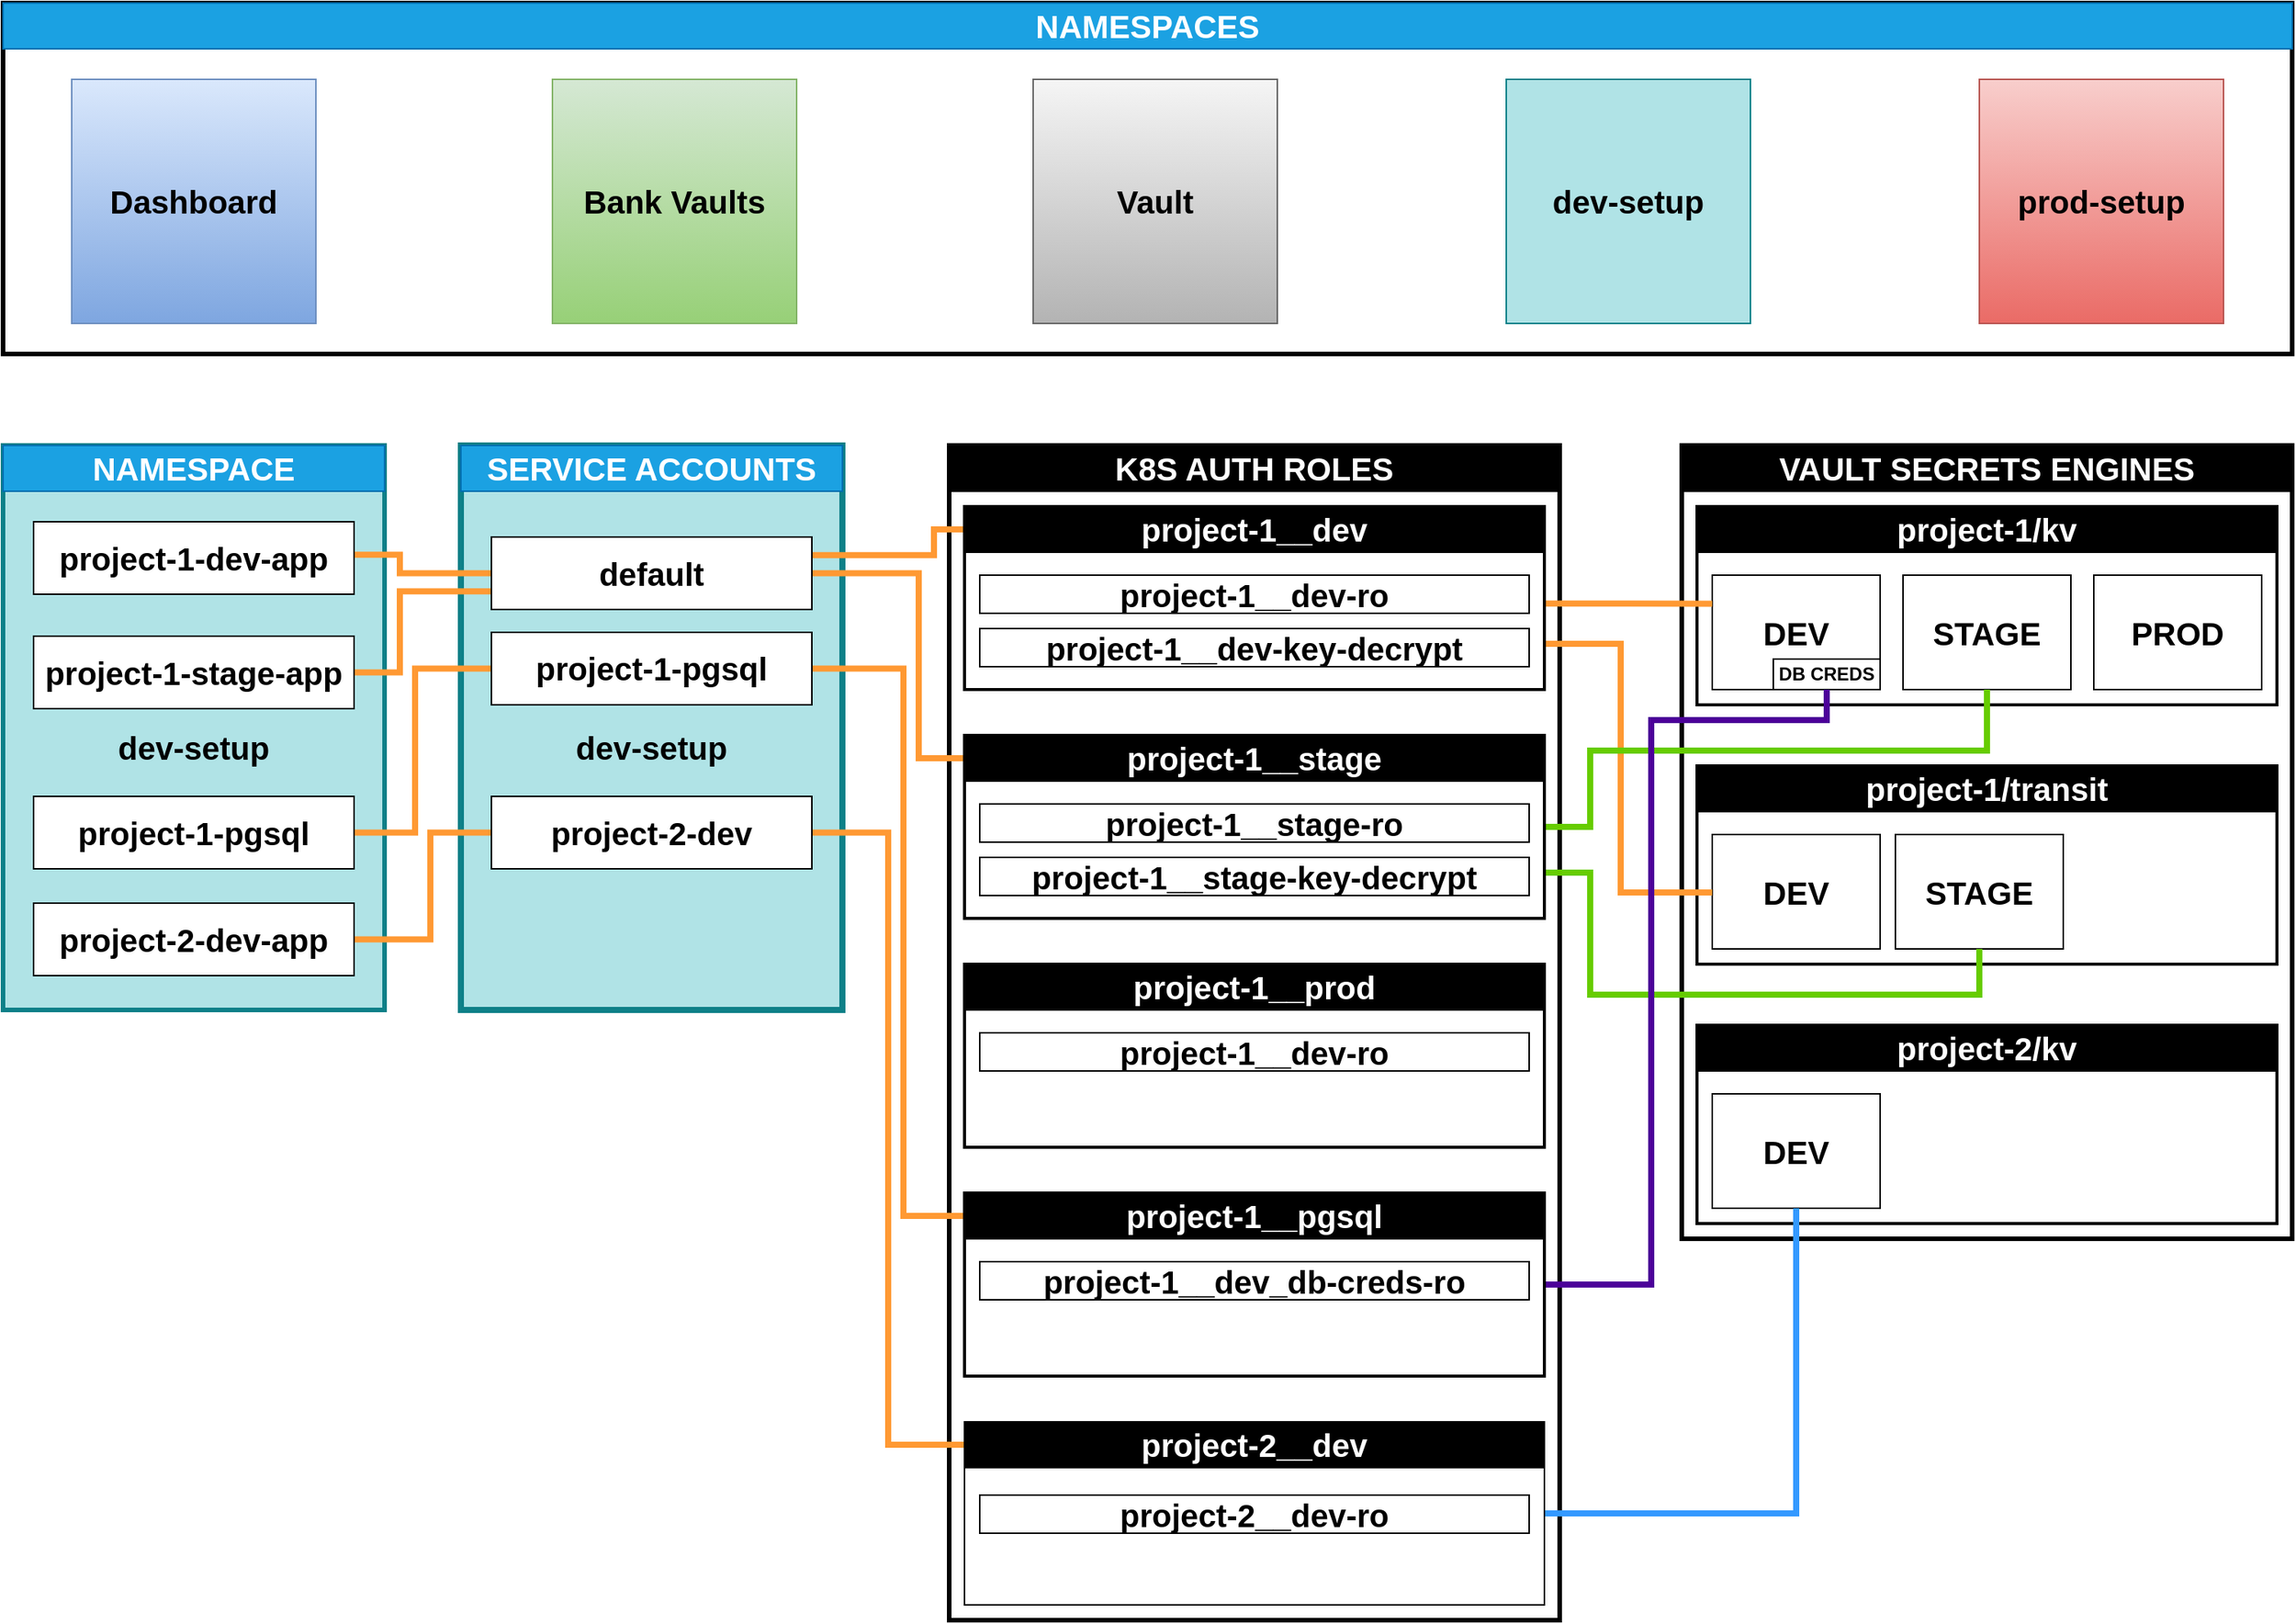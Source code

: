 <mxfile version="14.6.13" type="device"><diagram id="BAF_-7gqzAUOzykMEZvE" name="Page-1"><mxGraphModel dx="2881" dy="2266" grid="1" gridSize="10" guides="1" tooltips="1" connect="1" arrows="1" fold="1" page="1" pageScale="1" pageWidth="850" pageHeight="1100" math="0" shadow="0"><root><mxCell id="0"/><mxCell id="1" parent="0"/><mxCell id="eI4nsN-iS0UbOhHZ_C9s-115" value="&lt;b&gt;&lt;br&gt;dev-setup&lt;/b&gt;" style="rounded=0;whiteSpace=wrap;html=1;fontSize=21;strokeWidth=4;fillColor=#b0e3e6;strokeColor=#0e8088;" vertex="1" parent="1"><mxGeometry x="120" y="280" width="250" height="370" as="geometry"/></mxCell><mxCell id="eI4nsN-iS0UbOhHZ_C9s-113" value="&lt;b&gt;&lt;br&gt;dev-setup&lt;/b&gt;" style="rounded=0;whiteSpace=wrap;html=1;fontSize=21;strokeWidth=3;fillColor=#b0e3e6;strokeColor=#0e8088;" vertex="1" parent="1"><mxGeometry x="-180" y="280" width="250" height="370" as="geometry"/></mxCell><mxCell id="eI4nsN-iS0UbOhHZ_C9s-38" value="" style="rounded=0;whiteSpace=wrap;html=1;strokeWidth=3;" vertex="1" parent="1"><mxGeometry x="-180" y="-10" width="1500" height="230" as="geometry"/></mxCell><mxCell id="eI4nsN-iS0UbOhHZ_C9s-2" value="Bank Vaults" style="whiteSpace=wrap;html=1;aspect=fixed;fontStyle=1;fontSize=21;gradientColor=#97d077;fillColor=#d5e8d4;strokeColor=#82b366;" vertex="1" parent="1"><mxGeometry x="180" y="40" width="160" height="160" as="geometry"/></mxCell><mxCell id="eI4nsN-iS0UbOhHZ_C9s-3" value="Vault" style="whiteSpace=wrap;html=1;aspect=fixed;fontStyle=1;fontSize=21;gradientColor=#b3b3b3;fillColor=#f5f5f5;strokeColor=#666666;" vertex="1" parent="1"><mxGeometry x="495" y="40" width="160" height="160" as="geometry"/></mxCell><mxCell id="eI4nsN-iS0UbOhHZ_C9s-4" value="dev-setup" style="whiteSpace=wrap;html=1;aspect=fixed;fontStyle=1;fontSize=21;fillColor=#b0e3e6;strokeColor=#0e8088;" vertex="1" parent="1"><mxGeometry x="805" y="40" width="160" height="160" as="geometry"/></mxCell><mxCell id="eI4nsN-iS0UbOhHZ_C9s-5" value="prod-setup" style="whiteSpace=wrap;html=1;aspect=fixed;fontStyle=1;fontSize=21;gradientColor=#ea6b66;fillColor=#f8cecc;strokeColor=#b85450;" vertex="1" parent="1"><mxGeometry x="1115" y="40" width="160" height="160" as="geometry"/></mxCell><mxCell id="eI4nsN-iS0UbOhHZ_C9s-20" value="Dashboard" style="whiteSpace=wrap;html=1;aspect=fixed;fontStyle=1;fontSize=21;gradientColor=#7ea6e0;fillColor=#dae8fc;strokeColor=#6c8ebf;" vertex="1" parent="1"><mxGeometry x="-135" y="40" width="160" height="160" as="geometry"/></mxCell><mxCell id="eI4nsN-iS0UbOhHZ_C9s-24" value="SERVICE ACCOUNTS" style="rounded=0;whiteSpace=wrap;html=1;fontStyle=1;fontSize=21;fillColor=#1ba1e2;fontColor=#ffffff;strokeColor=#006EAF;" vertex="1" parent="1"><mxGeometry x="120" y="280" width="250" height="30" as="geometry"/></mxCell><mxCell id="eI4nsN-iS0UbOhHZ_C9s-39" value="NAMESPACES" style="rounded=0;whiteSpace=wrap;html=1;fontStyle=1;fontSize=21;fontColor=#ffffff;fillColor=#1ba1e2;strokeColor=#006EAF;" vertex="1" parent="1"><mxGeometry x="-180" y="-10" width="1500" height="30" as="geometry"/></mxCell><mxCell id="eI4nsN-iS0UbOhHZ_C9s-40" value="" style="rounded=0;whiteSpace=wrap;html=1;strokeWidth=3;" vertex="1" parent="1"><mxGeometry x="920" y="280" width="400" height="520" as="geometry"/></mxCell><mxCell id="eI4nsN-iS0UbOhHZ_C9s-41" value="VAULT SECRETS ENGINES" style="rounded=0;whiteSpace=wrap;html=1;fillColor=#000000;fontColor=#FFFFFF;fontStyle=1;fontSize=21;" vertex="1" parent="1"><mxGeometry x="920" y="280" width="400" height="30" as="geometry"/></mxCell><mxCell id="eI4nsN-iS0UbOhHZ_C9s-42" value="" style="rounded=0;whiteSpace=wrap;html=1;strokeWidth=2;" vertex="1" parent="1"><mxGeometry x="930" y="320" width="380" height="130" as="geometry"/></mxCell><mxCell id="eI4nsN-iS0UbOhHZ_C9s-43" value="project-1/kv" style="rounded=0;whiteSpace=wrap;html=1;fontStyle=1;fontSize=21;fontColor=#FFFFFF;fillColor=#000000;" vertex="1" parent="1"><mxGeometry x="930" y="320" width="380" height="30" as="geometry"/></mxCell><mxCell id="eI4nsN-iS0UbOhHZ_C9s-44" value="DEV" style="rounded=0;whiteSpace=wrap;html=1;fontStyle=1;fontSize=21;" vertex="1" parent="1"><mxGeometry x="940" y="365" width="110" height="75" as="geometry"/></mxCell><mxCell id="eI4nsN-iS0UbOhHZ_C9s-45" value="STAGE" style="rounded=0;whiteSpace=wrap;html=1;fontStyle=1;fontSize=21;" vertex="1" parent="1"><mxGeometry x="1065" y="365" width="110" height="75" as="geometry"/></mxCell><mxCell id="eI4nsN-iS0UbOhHZ_C9s-46" value="PROD" style="rounded=0;whiteSpace=wrap;html=1;fontStyle=1;fontSize=21;" vertex="1" parent="1"><mxGeometry x="1190" y="365" width="110" height="75" as="geometry"/></mxCell><mxCell id="eI4nsN-iS0UbOhHZ_C9s-47" value="" style="rounded=0;whiteSpace=wrap;html=1;strokeWidth=2;" vertex="1" parent="1"><mxGeometry x="930" y="660" width="380" height="130" as="geometry"/></mxCell><mxCell id="eI4nsN-iS0UbOhHZ_C9s-48" value="project-2/kv" style="rounded=0;whiteSpace=wrap;html=1;fillColor=#000000;fontStyle=1;fontSize=21;fontColor=#FFFFFF;" vertex="1" parent="1"><mxGeometry x="930" y="660" width="380" height="30" as="geometry"/></mxCell><mxCell id="eI4nsN-iS0UbOhHZ_C9s-49" value="DEV" style="rounded=0;whiteSpace=wrap;html=1;fontStyle=1;fontSize=21;" vertex="1" parent="1"><mxGeometry x="940" y="705" width="110" height="75" as="geometry"/></mxCell><mxCell id="eI4nsN-iS0UbOhHZ_C9s-59" value="" style="rounded=0;whiteSpace=wrap;html=1;strokeWidth=2;" vertex="1" parent="1"><mxGeometry x="930" y="490" width="380" height="130" as="geometry"/></mxCell><mxCell id="eI4nsN-iS0UbOhHZ_C9s-60" value="project-1/transit" style="rounded=0;whiteSpace=wrap;html=1;fontStyle=1;fillColor=#000000;fontColor=#FFFFFF;fontSize=21;" vertex="1" parent="1"><mxGeometry x="930" y="490" width="380" height="30" as="geometry"/></mxCell><mxCell id="eI4nsN-iS0UbOhHZ_C9s-61" value="DEV" style="rounded=0;whiteSpace=wrap;html=1;fontStyle=1;fontSize=21;" vertex="1" parent="1"><mxGeometry x="940" y="535" width="110" height="75" as="geometry"/></mxCell><mxCell id="eI4nsN-iS0UbOhHZ_C9s-62" value="STAGE" style="rounded=0;whiteSpace=wrap;html=1;fontStyle=1;fontSize=21;" vertex="1" parent="1"><mxGeometry x="1060" y="535" width="110" height="75" as="geometry"/></mxCell><mxCell id="eI4nsN-iS0UbOhHZ_C9s-68" value="DB CREDS" style="rounded=0;whiteSpace=wrap;html=1;fontStyle=1" vertex="1" parent="1"><mxGeometry x="980" y="420" width="70" height="20" as="geometry"/></mxCell><mxCell id="eI4nsN-iS0UbOhHZ_C9s-74" value="NAMESPACE" style="rounded=0;whiteSpace=wrap;html=1;fontSize=21;fontColor=#ffffff;fillColor=#1ba1e2;strokeColor=#006EAF;fontStyle=1" vertex="1" parent="1"><mxGeometry x="-180" y="280" width="250" height="30" as="geometry"/></mxCell><mxCell id="eI4nsN-iS0UbOhHZ_C9s-75" value="" style="rounded=0;whiteSpace=wrap;html=1;strokeWidth=3;" vertex="1" parent="1"><mxGeometry x="440" y="280" width="400" height="770" as="geometry"/></mxCell><mxCell id="eI4nsN-iS0UbOhHZ_C9s-76" value="K8S AUTH ROLES" style="rounded=0;whiteSpace=wrap;html=1;fillColor=#000000;fontColor=#FFFFFF;fontStyle=1;fontSize=21;" vertex="1" parent="1"><mxGeometry x="440" y="280" width="400" height="30" as="geometry"/></mxCell><mxCell id="eI4nsN-iS0UbOhHZ_C9s-129" style="edgeStyle=orthogonalEdgeStyle;rounded=0;orthogonalLoop=1;jettySize=auto;html=1;exitX=0;exitY=0.5;exitDx=0;exitDy=0;entryX=1;entryY=0.25;entryDx=0;entryDy=0;fontSize=21;fontColor=#FFFFFF;endArrow=none;endFill=0;strokeWidth=4;strokeColor=#FF9933;" edge="1" parent="1" source="eI4nsN-iS0UbOhHZ_C9s-78" target="eI4nsN-iS0UbOhHZ_C9s-117"><mxGeometry relative="1" as="geometry"><Array as="points"><mxPoint x="430" y="335"/><mxPoint x="430" y="352"/></Array></mxGeometry></mxCell><mxCell id="eI4nsN-iS0UbOhHZ_C9s-137" style="edgeStyle=orthogonalEdgeStyle;rounded=0;orthogonalLoop=1;jettySize=auto;html=1;exitX=0.999;exitY=0.53;exitDx=0;exitDy=0;entryX=0;entryY=0.25;entryDx=0;entryDy=0;fontSize=21;fontColor=#FFFFFF;endArrow=none;endFill=0;strokeColor=#FF9933;strokeWidth=4;exitPerimeter=0;" edge="1" parent="1" source="eI4nsN-iS0UbOhHZ_C9s-77" target="eI4nsN-iS0UbOhHZ_C9s-44"><mxGeometry relative="1" as="geometry"/></mxCell><mxCell id="eI4nsN-iS0UbOhHZ_C9s-138" style="edgeStyle=orthogonalEdgeStyle;rounded=0;orthogonalLoop=1;jettySize=auto;html=1;exitX=1;exitY=0.75;exitDx=0;exitDy=0;entryX=0;entryY=0.5;entryDx=0;entryDy=0;fontSize=21;fontColor=#FFFFFF;endArrow=none;endFill=0;strokeColor=#FF9933;strokeWidth=4;" edge="1" parent="1" source="eI4nsN-iS0UbOhHZ_C9s-77" target="eI4nsN-iS0UbOhHZ_C9s-61"><mxGeometry relative="1" as="geometry"><Array as="points"><mxPoint x="880" y="410"/><mxPoint x="880" y="573"/><mxPoint x="940" y="573"/></Array></mxGeometry></mxCell><mxCell id="eI4nsN-iS0UbOhHZ_C9s-77" value="" style="rounded=0;whiteSpace=wrap;html=1;strokeWidth=2;" vertex="1" parent="1"><mxGeometry x="450" y="320" width="380" height="120" as="geometry"/></mxCell><mxCell id="eI4nsN-iS0UbOhHZ_C9s-78" value="project-1__dev" style="rounded=0;whiteSpace=wrap;html=1;fontStyle=1;fontSize=21;fontColor=#FFFFFF;fillColor=#000000;" vertex="1" parent="1"><mxGeometry x="450" y="320" width="380" height="30" as="geometry"/></mxCell><mxCell id="eI4nsN-iS0UbOhHZ_C9s-79" value="&lt;span class=&quot;pl-s&quot;&gt;&lt;span class=&quot;pl-pds&quot;&gt;&lt;/span&gt;project-1__dev-ro&lt;/span&gt;" style="rounded=0;whiteSpace=wrap;html=1;fontStyle=1;fontSize=21;" vertex="1" parent="1"><mxGeometry x="460" y="365" width="360" height="25" as="geometry"/></mxCell><mxCell id="eI4nsN-iS0UbOhHZ_C9s-82" value="" style="rounded=0;whiteSpace=wrap;html=1;strokeWidth=2;" vertex="1" parent="1"><mxGeometry x="450" y="620" width="380" height="120" as="geometry"/></mxCell><mxCell id="eI4nsN-iS0UbOhHZ_C9s-83" value="project-1__prod" style="rounded=0;whiteSpace=wrap;html=1;fillColor=#000000;fontStyle=1;fontSize=21;fontColor=#FFFFFF;" vertex="1" parent="1"><mxGeometry x="450" y="620" width="380" height="30" as="geometry"/></mxCell><mxCell id="eI4nsN-iS0UbOhHZ_C9s-130" style="edgeStyle=orthogonalEdgeStyle;rounded=0;orthogonalLoop=1;jettySize=auto;html=1;exitX=0;exitY=0.5;exitDx=0;exitDy=0;entryX=1;entryY=0.5;entryDx=0;entryDy=0;fontSize=21;fontColor=#FFFFFF;endArrow=none;endFill=0;strokeWidth=4;strokeColor=#FF9933;" edge="1" parent="1" source="eI4nsN-iS0UbOhHZ_C9s-86" target="eI4nsN-iS0UbOhHZ_C9s-117"><mxGeometry relative="1" as="geometry"><Array as="points"><mxPoint x="420" y="485"/><mxPoint x="420" y="364"/></Array></mxGeometry></mxCell><mxCell id="eI4nsN-iS0UbOhHZ_C9s-134" style="edgeStyle=orthogonalEdgeStyle;rounded=0;orthogonalLoop=1;jettySize=auto;html=1;exitX=1;exitY=0.5;exitDx=0;exitDy=0;entryX=0.5;entryY=1;entryDx=0;entryDy=0;fontSize=21;fontColor=#FFFFFF;endArrow=none;endFill=0;strokeWidth=4;strokeColor=#66CC00;" edge="1" parent="1" source="eI4nsN-iS0UbOhHZ_C9s-85" target="eI4nsN-iS0UbOhHZ_C9s-45"><mxGeometry relative="1" as="geometry"><Array as="points"><mxPoint x="860" y="530"/><mxPoint x="860" y="480"/><mxPoint x="1120" y="480"/></Array></mxGeometry></mxCell><mxCell id="eI4nsN-iS0UbOhHZ_C9s-139" style="edgeStyle=orthogonalEdgeStyle;rounded=0;orthogonalLoop=1;jettySize=auto;html=1;exitX=1;exitY=0.75;exitDx=0;exitDy=0;entryX=0.5;entryY=1;entryDx=0;entryDy=0;fontSize=21;fontColor=#FFFFFF;endArrow=none;endFill=0;strokeWidth=4;strokeColor=#66CC00;" edge="1" parent="1" source="eI4nsN-iS0UbOhHZ_C9s-85" target="eI4nsN-iS0UbOhHZ_C9s-62"><mxGeometry relative="1" as="geometry"><Array as="points"><mxPoint x="860" y="560"/><mxPoint x="860" y="640"/><mxPoint x="1115" y="640"/></Array></mxGeometry></mxCell><mxCell id="eI4nsN-iS0UbOhHZ_C9s-85" value="" style="rounded=0;whiteSpace=wrap;html=1;strokeWidth=2;" vertex="1" parent="1"><mxGeometry x="450" y="470" width="380" height="120" as="geometry"/></mxCell><mxCell id="eI4nsN-iS0UbOhHZ_C9s-86" value="project-1__stage" style="rounded=0;whiteSpace=wrap;html=1;fontStyle=1;fillColor=#000000;fontColor=#FFFFFF;fontSize=21;" vertex="1" parent="1"><mxGeometry x="450" y="470" width="380" height="30" as="geometry"/></mxCell><mxCell id="eI4nsN-iS0UbOhHZ_C9s-131" style="edgeStyle=orthogonalEdgeStyle;rounded=0;orthogonalLoop=1;jettySize=auto;html=1;exitX=0;exitY=0.5;exitDx=0;exitDy=0;entryX=1;entryY=0.5;entryDx=0;entryDy=0;fontSize=21;fontColor=#FFFFFF;endArrow=none;endFill=0;strokeWidth=4;strokeColor=#FF9933;" edge="1" parent="1" source="eI4nsN-iS0UbOhHZ_C9s-91" target="eI4nsN-iS0UbOhHZ_C9s-116"><mxGeometry relative="1" as="geometry"><Array as="points"><mxPoint x="410" y="785"/><mxPoint x="410" y="426"/></Array></mxGeometry></mxCell><mxCell id="eI4nsN-iS0UbOhHZ_C9s-135" style="edgeStyle=orthogonalEdgeStyle;rounded=0;orthogonalLoop=1;jettySize=auto;html=1;exitX=1;exitY=0.5;exitDx=0;exitDy=0;entryX=0.5;entryY=1;entryDx=0;entryDy=0;fontSize=21;fontColor=#FFFFFF;endArrow=none;endFill=0;strokeWidth=4;strokeColor=#4C0099;" edge="1" parent="1" source="eI4nsN-iS0UbOhHZ_C9s-90" target="eI4nsN-iS0UbOhHZ_C9s-68"><mxGeometry relative="1" as="geometry"><Array as="points"><mxPoint x="900" y="830"/><mxPoint x="900" y="460"/><mxPoint x="1015" y="460"/></Array></mxGeometry></mxCell><mxCell id="eI4nsN-iS0UbOhHZ_C9s-90" value="" style="rounded=0;whiteSpace=wrap;html=1;strokeWidth=2;" vertex="1" parent="1"><mxGeometry x="450" y="770" width="380" height="120" as="geometry"/></mxCell><mxCell id="eI4nsN-iS0UbOhHZ_C9s-91" value="project-1__pgsql" style="rounded=0;whiteSpace=wrap;html=1;fillColor=#000000;fontStyle=1;fontSize=21;fontColor=#FFFFFF;" vertex="1" parent="1"><mxGeometry x="450" y="770" width="380" height="30" as="geometry"/></mxCell><mxCell id="eI4nsN-iS0UbOhHZ_C9s-132" style="edgeStyle=orthogonalEdgeStyle;rounded=0;orthogonalLoop=1;jettySize=auto;html=1;exitX=0;exitY=0.5;exitDx=0;exitDy=0;entryX=1;entryY=0.5;entryDx=0;entryDy=0;fontSize=21;fontColor=#FFFFFF;endArrow=none;endFill=0;strokeWidth=4;strokeColor=#FF9933;" edge="1" parent="1" source="eI4nsN-iS0UbOhHZ_C9s-94" target="eI4nsN-iS0UbOhHZ_C9s-118"><mxGeometry relative="1" as="geometry"/></mxCell><mxCell id="eI4nsN-iS0UbOhHZ_C9s-136" style="edgeStyle=orthogonalEdgeStyle;rounded=0;orthogonalLoop=1;jettySize=auto;html=1;exitX=1;exitY=0.5;exitDx=0;exitDy=0;entryX=0.5;entryY=1;entryDx=0;entryDy=0;fontSize=21;fontColor=#FFFFFF;endArrow=none;endFill=0;strokeWidth=4;strokeColor=#3399FF;" edge="1" parent="1" source="eI4nsN-iS0UbOhHZ_C9s-93" target="eI4nsN-iS0UbOhHZ_C9s-49"><mxGeometry relative="1" as="geometry"/></mxCell><mxCell id="eI4nsN-iS0UbOhHZ_C9s-93" value="" style="rounded=0;whiteSpace=wrap;html=1;" vertex="1" parent="1"><mxGeometry x="450" y="920" width="380" height="120" as="geometry"/></mxCell><mxCell id="eI4nsN-iS0UbOhHZ_C9s-94" value="project-2__dev" style="rounded=0;whiteSpace=wrap;html=1;fillColor=#000000;fontStyle=1;fontSize=21;fontColor=#FFFFFF;" vertex="1" parent="1"><mxGeometry x="450" y="920" width="380" height="30" as="geometry"/></mxCell><mxCell id="eI4nsN-iS0UbOhHZ_C9s-96" value="&lt;span class=&quot;pl-s&quot;&gt;project-1__dev-key-decrypt&lt;span class=&quot;pl-pds&quot;&gt;&lt;/span&gt;&lt;/span&gt;" style="rounded=0;whiteSpace=wrap;html=1;fontStyle=1;fontSize=21;" vertex="1" parent="1"><mxGeometry x="460" y="400" width="360" height="25" as="geometry"/></mxCell><mxCell id="eI4nsN-iS0UbOhHZ_C9s-97" value="&lt;span class=&quot;pl-s&quot;&gt;&lt;span class=&quot;pl-pds&quot;&gt;&lt;/span&gt;project-1__stage-ro&lt;/span&gt;" style="rounded=0;whiteSpace=wrap;html=1;fontStyle=1;fontSize=21;" vertex="1" parent="1"><mxGeometry x="460" y="515" width="360" height="25" as="geometry"/></mxCell><mxCell id="eI4nsN-iS0UbOhHZ_C9s-98" value="&lt;span class=&quot;pl-s&quot;&gt;project-1__stage-key-decrypt&lt;span class=&quot;pl-pds&quot;&gt;&lt;/span&gt;&lt;/span&gt;" style="rounded=0;whiteSpace=wrap;html=1;fontStyle=1;fontSize=21;" vertex="1" parent="1"><mxGeometry x="460" y="550.0" width="360" height="25" as="geometry"/></mxCell><mxCell id="eI4nsN-iS0UbOhHZ_C9s-99" value="&lt;span class=&quot;pl-s&quot;&gt;&lt;span class=&quot;pl-pds&quot;&gt;&lt;/span&gt;project-1__dev-ro&lt;/span&gt;" style="rounded=0;whiteSpace=wrap;html=1;fontStyle=1;fontSize=21;" vertex="1" parent="1"><mxGeometry x="460" y="665" width="360" height="25" as="geometry"/></mxCell><mxCell id="eI4nsN-iS0UbOhHZ_C9s-101" value="&lt;span class=&quot;pl-s&quot;&gt;project-1__dev_db-creds-ro&lt;span class=&quot;pl-pds&quot;&gt;&lt;/span&gt;&lt;/span&gt;" style="rounded=0;whiteSpace=wrap;html=1;fontStyle=1;fontSize=21;" vertex="1" parent="1"><mxGeometry x="460" y="815" width="360" height="25" as="geometry"/></mxCell><mxCell id="eI4nsN-iS0UbOhHZ_C9s-103" value="&lt;span class=&quot;pl-s&quot;&gt;&lt;span class=&quot;pl-pds&quot;&gt;&lt;/span&gt;project-2__dev-ro&lt;/span&gt;" style="rounded=0;whiteSpace=wrap;html=1;fontStyle=1;fontSize=21;" vertex="1" parent="1"><mxGeometry x="460" y="968" width="360" height="25" as="geometry"/></mxCell><mxCell id="eI4nsN-iS0UbOhHZ_C9s-120" style="edgeStyle=orthogonalEdgeStyle;rounded=0;orthogonalLoop=1;jettySize=auto;html=1;exitX=0.998;exitY=0.455;exitDx=0;exitDy=0;entryX=0;entryY=0.5;entryDx=0;entryDy=0;fontSize=21;fontColor=#FFFFFF;strokeWidth=4;exitPerimeter=0;endArrow=none;endFill=0;strokeColor=#FF9933;" edge="1" parent="1" source="eI4nsN-iS0UbOhHZ_C9s-107" target="eI4nsN-iS0UbOhHZ_C9s-117"><mxGeometry relative="1" as="geometry"><Array as="points"><mxPoint x="80" y="352"/><mxPoint x="80" y="364"/></Array></mxGeometry></mxCell><mxCell id="eI4nsN-iS0UbOhHZ_C9s-107" value="project-1-dev-app" style="rounded=0;whiteSpace=wrap;html=1;fontSize=21;strokeWidth=1;fontStyle=1" vertex="1" parent="1"><mxGeometry x="-160" y="330" width="210" height="47.5" as="geometry"/></mxCell><mxCell id="eI4nsN-iS0UbOhHZ_C9s-121" style="edgeStyle=orthogonalEdgeStyle;rounded=0;orthogonalLoop=1;jettySize=auto;html=1;exitX=1;exitY=0.5;exitDx=0;exitDy=0;entryX=0;entryY=0.75;entryDx=0;entryDy=0;fontSize=21;fontColor=#FFFFFF;strokeWidth=4;endArrow=none;endFill=0;strokeColor=#FF9933;" edge="1" parent="1" source="eI4nsN-iS0UbOhHZ_C9s-108" target="eI4nsN-iS0UbOhHZ_C9s-117"><mxGeometry relative="1" as="geometry"><Array as="points"><mxPoint x="80" y="429"/><mxPoint x="80" y="376"/></Array></mxGeometry></mxCell><mxCell id="eI4nsN-iS0UbOhHZ_C9s-108" value="project-1-stage-app" style="rounded=0;whiteSpace=wrap;html=1;fontSize=21;strokeWidth=1;fontStyle=1" vertex="1" parent="1"><mxGeometry x="-160" y="405" width="210" height="47.5" as="geometry"/></mxCell><mxCell id="eI4nsN-iS0UbOhHZ_C9s-122" style="edgeStyle=orthogonalEdgeStyle;rounded=0;orthogonalLoop=1;jettySize=auto;html=1;exitX=1;exitY=0.5;exitDx=0;exitDy=0;entryX=0;entryY=0.5;entryDx=0;entryDy=0;fontSize=21;fontColor=#FFFFFF;strokeWidth=4;endArrow=none;endFill=0;strokeColor=#FF9933;" edge="1" parent="1" source="eI4nsN-iS0UbOhHZ_C9s-112" target="eI4nsN-iS0UbOhHZ_C9s-116"><mxGeometry relative="1" as="geometry"><Array as="points"><mxPoint x="90" y="534"/><mxPoint x="90" y="426"/></Array></mxGeometry></mxCell><mxCell id="eI4nsN-iS0UbOhHZ_C9s-112" value="project-1-pgsql" style="rounded=0;whiteSpace=wrap;html=1;fontSize=21;strokeWidth=1;fontStyle=1" vertex="1" parent="1"><mxGeometry x="-160" y="510" width="210" height="47.5" as="geometry"/></mxCell><mxCell id="eI4nsN-iS0UbOhHZ_C9s-123" style="edgeStyle=orthogonalEdgeStyle;rounded=0;orthogonalLoop=1;jettySize=auto;html=1;exitX=1;exitY=0.5;exitDx=0;exitDy=0;entryX=0;entryY=0.5;entryDx=0;entryDy=0;fontSize=21;fontColor=#FFFFFF;strokeWidth=4;endArrow=none;endFill=0;strokeColor=#FF9933;" edge="1" parent="1" source="eI4nsN-iS0UbOhHZ_C9s-114" target="eI4nsN-iS0UbOhHZ_C9s-118"><mxGeometry relative="1" as="geometry"><Array as="points"><mxPoint x="100" y="604"/><mxPoint x="100" y="534"/></Array></mxGeometry></mxCell><mxCell id="eI4nsN-iS0UbOhHZ_C9s-114" value="project-2-dev-app" style="rounded=0;whiteSpace=wrap;html=1;fontSize=21;strokeWidth=1;fontStyle=1" vertex="1" parent="1"><mxGeometry x="-160" y="580" width="210" height="47.5" as="geometry"/></mxCell><mxCell id="eI4nsN-iS0UbOhHZ_C9s-116" value="project-1-pgsql" style="rounded=0;whiteSpace=wrap;html=1;fontSize=21;strokeWidth=1;fontStyle=1" vertex="1" parent="1"><mxGeometry x="140" y="402.5" width="210" height="47.5" as="geometry"/></mxCell><mxCell id="eI4nsN-iS0UbOhHZ_C9s-117" value="default" style="rounded=0;whiteSpace=wrap;html=1;fontSize=21;strokeWidth=1;fontStyle=1" vertex="1" parent="1"><mxGeometry x="140" y="340" width="210" height="47.5" as="geometry"/></mxCell><mxCell id="eI4nsN-iS0UbOhHZ_C9s-118" value="project-2-dev" style="rounded=0;whiteSpace=wrap;html=1;fontSize=21;strokeWidth=1;fontStyle=1" vertex="1" parent="1"><mxGeometry x="140" y="510" width="210" height="47.5" as="geometry"/></mxCell></root></mxGraphModel></diagram></mxfile>